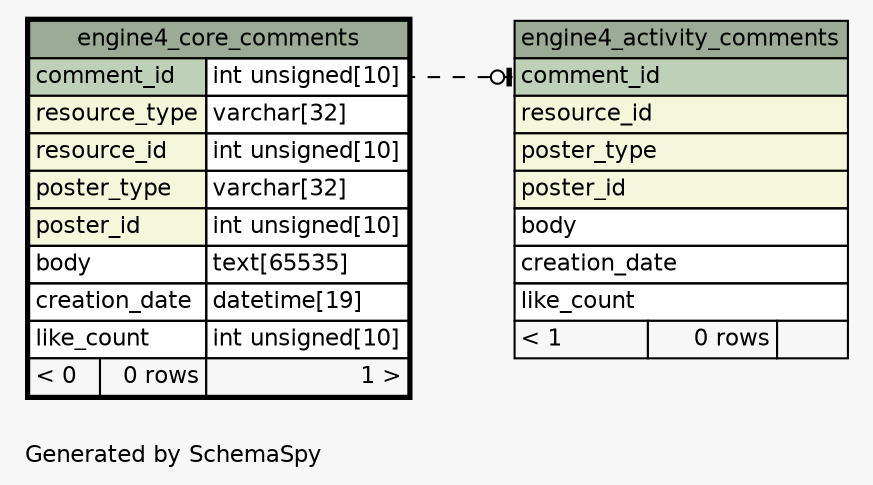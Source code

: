 // dot 2.38.0 on Windows 10 10.0
// SchemaSpy rev 590
digraph "impliedTwoDegreesRelationshipsDiagram" {
  graph [
    rankdir="RL"
    bgcolor="#f7f7f7"
    label="\nGenerated by SchemaSpy"
    labeljust="l"
    nodesep="0.18"
    ranksep="0.46"
    fontname="Helvetica"
    fontsize="11"
  ];
  node [
    fontname="Helvetica"
    fontsize="11"
    shape="plaintext"
  ];
  edge [
    arrowsize="0.8"
  ];
  "engine4_activity_comments":"comment_id":w -> "engine4_core_comments":"comment_id.type":e [arrowhead=none dir=back arrowtail=teeodot style=dashed];
  "engine4_activity_comments" [
    label=<
    <TABLE BORDER="0" CELLBORDER="1" CELLSPACING="0" BGCOLOR="#ffffff">
      <TR><TD COLSPAN="3" BGCOLOR="#9bab96" ALIGN="CENTER">engine4_activity_comments</TD></TR>
      <TR><TD PORT="comment_id" COLSPAN="3" BGCOLOR="#bed1b8" ALIGN="LEFT">comment_id</TD></TR>
      <TR><TD PORT="resource_id" COLSPAN="3" BGCOLOR="#f4f7da" ALIGN="LEFT">resource_id</TD></TR>
      <TR><TD PORT="poster_type" COLSPAN="3" BGCOLOR="#f4f7da" ALIGN="LEFT">poster_type</TD></TR>
      <TR><TD PORT="poster_id" COLSPAN="3" BGCOLOR="#f4f7da" ALIGN="LEFT">poster_id</TD></TR>
      <TR><TD PORT="body" COLSPAN="3" ALIGN="LEFT">body</TD></TR>
      <TR><TD PORT="creation_date" COLSPAN="3" ALIGN="LEFT">creation_date</TD></TR>
      <TR><TD PORT="like_count" COLSPAN="3" ALIGN="LEFT">like_count</TD></TR>
      <TR><TD ALIGN="LEFT" BGCOLOR="#f7f7f7">&lt; 1</TD><TD ALIGN="RIGHT" BGCOLOR="#f7f7f7">0 rows</TD><TD ALIGN="RIGHT" BGCOLOR="#f7f7f7">  </TD></TR>
    </TABLE>>
    URL="engine4_activity_comments.html"
    tooltip="engine4_activity_comments"
  ];
  "engine4_core_comments" [
    label=<
    <TABLE BORDER="2" CELLBORDER="1" CELLSPACING="0" BGCOLOR="#ffffff">
      <TR><TD COLSPAN="3" BGCOLOR="#9bab96" ALIGN="CENTER">engine4_core_comments</TD></TR>
      <TR><TD PORT="comment_id" COLSPAN="2" BGCOLOR="#bed1b8" ALIGN="LEFT">comment_id</TD><TD PORT="comment_id.type" ALIGN="LEFT">int unsigned[10]</TD></TR>
      <TR><TD PORT="resource_type" COLSPAN="2" BGCOLOR="#f4f7da" ALIGN="LEFT">resource_type</TD><TD PORT="resource_type.type" ALIGN="LEFT">varchar[32]</TD></TR>
      <TR><TD PORT="resource_id" COLSPAN="2" BGCOLOR="#f4f7da" ALIGN="LEFT">resource_id</TD><TD PORT="resource_id.type" ALIGN="LEFT">int unsigned[10]</TD></TR>
      <TR><TD PORT="poster_type" COLSPAN="2" BGCOLOR="#f4f7da" ALIGN="LEFT">poster_type</TD><TD PORT="poster_type.type" ALIGN="LEFT">varchar[32]</TD></TR>
      <TR><TD PORT="poster_id" COLSPAN="2" BGCOLOR="#f4f7da" ALIGN="LEFT">poster_id</TD><TD PORT="poster_id.type" ALIGN="LEFT">int unsigned[10]</TD></TR>
      <TR><TD PORT="body" COLSPAN="2" ALIGN="LEFT">body</TD><TD PORT="body.type" ALIGN="LEFT">text[65535]</TD></TR>
      <TR><TD PORT="creation_date" COLSPAN="2" ALIGN="LEFT">creation_date</TD><TD PORT="creation_date.type" ALIGN="LEFT">datetime[19]</TD></TR>
      <TR><TD PORT="like_count" COLSPAN="2" ALIGN="LEFT">like_count</TD><TD PORT="like_count.type" ALIGN="LEFT">int unsigned[10]</TD></TR>
      <TR><TD ALIGN="LEFT" BGCOLOR="#f7f7f7">&lt; 0</TD><TD ALIGN="RIGHT" BGCOLOR="#f7f7f7">0 rows</TD><TD ALIGN="RIGHT" BGCOLOR="#f7f7f7">1 &gt;</TD></TR>
    </TABLE>>
    URL="engine4_core_comments.html"
    tooltip="engine4_core_comments"
  ];
}
